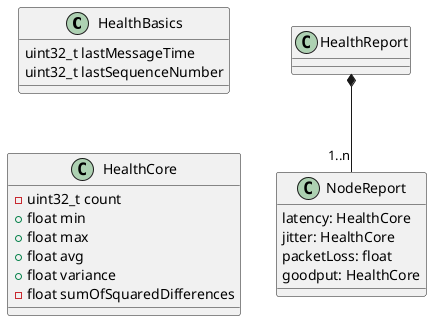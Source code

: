 @startuml
    ' title <u>Health Monitoring Data Structures</u>
    class HealthBasics {
        uint32_t lastMessageTime
        uint32_t lastSequenceNumber
    }
    ' note bottom of HealthBasics: The difference between HealthBasics and HealthCore,\nis that HealthBasics contains "per-node"\ninformation, where as HealthCore contains\n"per-node-per-statistic" information.
    class HealthCore{
        -uint32_t count
        +float min
        +float max
        +float avg
        +float variance
        -float sumOfSquaredDifferences
    }

    HealthCore -u[hidden]->HealthBasics
    ' note bottom of HealthCore: How would we actually implement count and\nsumOfSquaredDifferences in a private way?

    class NodeReport{
        latency: HealthCore
        jitter: HealthCore
        packetLoss: float
        goodput: HealthCore
    }
    class HealthReport
    HealthReport *--"1..n" NodeReport
@enduml